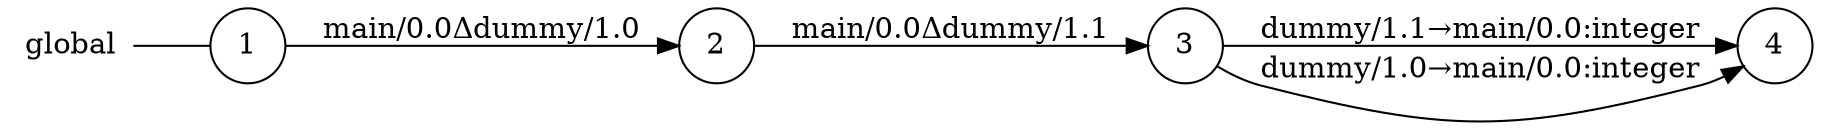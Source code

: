 digraph global {
	rankdir="LR";
	n_0 [label="global", shape="plaintext"];
	n_1 [id="1", shape=circle, label="1"];
	n_0 -> n_1 [arrowhead=none];
	n_2 [id="2", shape=circle, label="2"];
	n_3 [id="4", shape=circle, label="4"];
	n_4 [id="3", shape=circle, label="3"];

	n_4 -> n_3 [id="[$e|3]", label="dummy/1.1→main/0.0:integer"];
	n_1 -> n_2 [id="[$e|0]", label="main/0.0Δdummy/1.0"];
	n_4 -> n_3 [id="[$e|2]", label="dummy/1.0→main/0.0:integer"];
	n_2 -> n_4 [id="[$e|1]", label="main/0.0Δdummy/1.1"];
}
